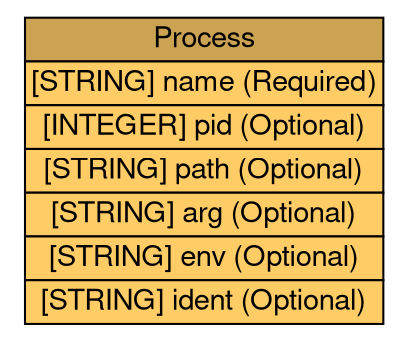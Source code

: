 digraph Process {
	graph [bb="0,0,187,155",
		rankdir=LR
	];
	node [label="\N"];
	Process	 [height=2.1528,
		label=<<table BORDER="0" CELLBORDER="1" CELLSPACING="0"> <tr> <td BGCOLOR="#cca352" HREF="/html/IDMEFv1/Process.html" TITLE="The Process class is used to describe processes being executed on sources, targets, and analyzers. "><FONT FACE="Nimbus Sans L">Process</FONT></td> </tr>" %<tr><td BGCOLOR="#FFCC66"  HREF="/html/IDMEFv1/Process.html" TITLE="The name of the program being executed. This is a short name; path and argument information are provided elsewhere."><FONT FACE="Nimbus Sans L">[STRING] name (Required)</FONT></td></tr>%<tr><td BGCOLOR="#FFCC66"  HREF="/html/IDMEFv1/Process.html" TITLE="The process identifier of the process."><FONT FACE="Nimbus Sans L">[INTEGER] pid (Optional)</FONT></td></tr>%<tr><td BGCOLOR="#FFCC66"  HREF="/html/IDMEFv1/Process.html" TITLE="The full path of the program being executed."><FONT FACE="Nimbus Sans L">[STRING] path (Optional)</FONT></td></tr>%<tr><td BGCOLOR="#FFCC66"  HREF="/html/IDMEFv1/Process.html" TITLE="A command-line argument to the program. Multiple arguments may be specified (they are assumed to have occurred in the same order they are provided) with multiple uses of arg."><FONT FACE="Nimbus Sans L">[STRING] arg (Optional)</FONT></td></tr>%<tr><td BGCOLOR="#FFCC66"  HREF="/html/IDMEFv1/Process.html" TITLE="An environment string associated with the process; generally of the format &quot;VARIABLE=value&quot;.  Multiple environment strings may be specified with multiple uses of env."><FONT FACE="Nimbus Sans L">[STRING] env (Optional)</FONT></td></tr>%<tr><td BGCOLOR="#FFCC66"  HREF="/html/IDMEFv1/Process.html" TITLE="A unique identifier for the process; see Section 3.2.9."><FONT FACE="Nimbus Sans L">[STRING] ident (Optional)</FONT></td></tr>%</table>>,
		pos="93.5,77.5",
		shape=plaintext,
		width=2.5972];
}

